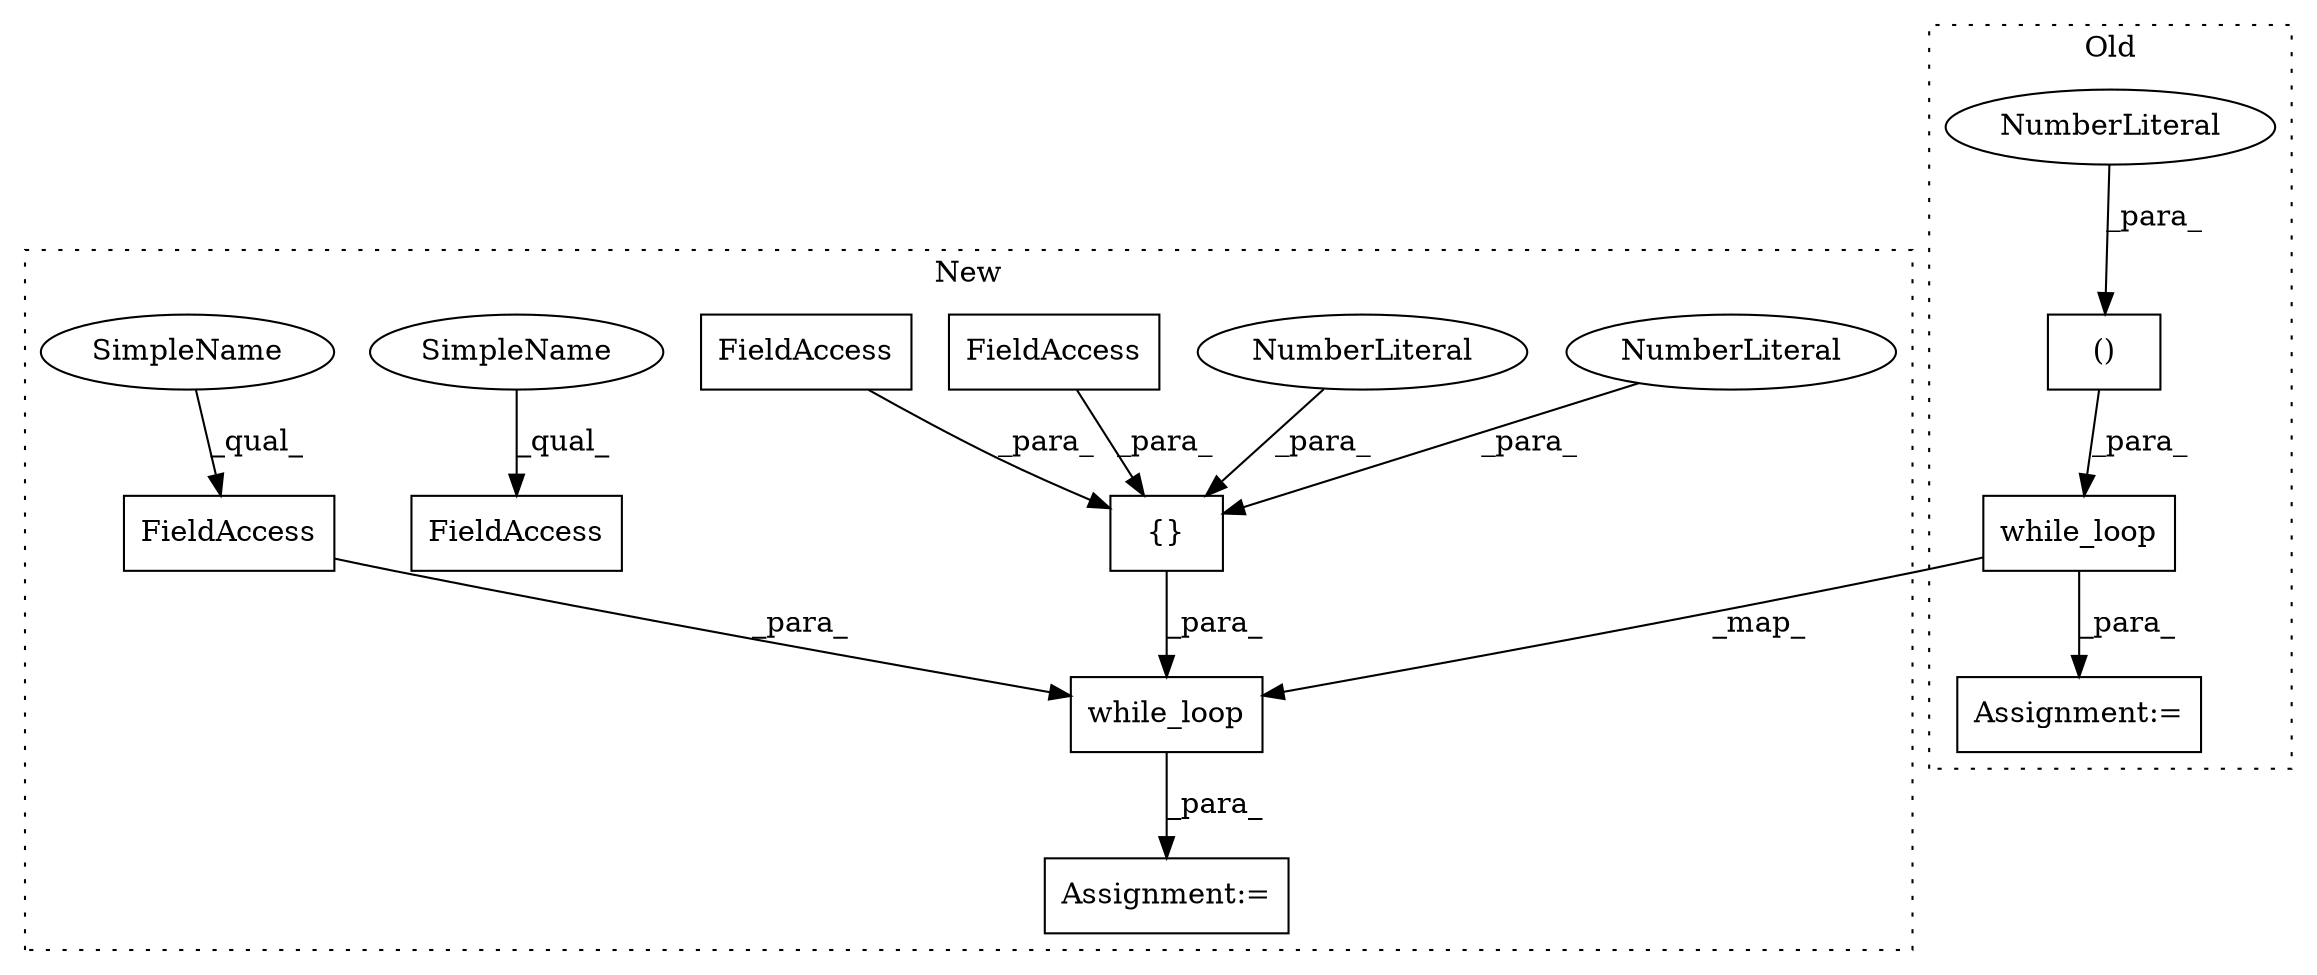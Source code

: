 digraph G {
subgraph cluster0 {
1 [label="while_loop" a="32" s="4592,4688" l="11,2" shape="box"];
3 [label="()" a="106" s="4663" l="25" shape="box"];
4 [label="NumberLiteral" a="34" s="4687" l="1" shape="ellipse"];
12 [label="Assignment:=" a="7" s="4580" l="1" shape="box"];
label = "Old";
style="dotted";
}
subgraph cluster1 {
2 [label="while_loop" a="32" s="5241,5333" l="11,1" shape="box"];
5 [label="{}" a="4" s="5298,5332" l="1,1" shape="box"];
6 [label="NumberLiteral" a="34" s="5329" l="3" shape="ellipse"];
7 [label="NumberLiteral" a="34" s="5299" l="1" shape="ellipse"];
8 [label="FieldAccess" a="22" s="5252" l="9" shape="box"];
9 [label="FieldAccess" a="22" s="3645" l="18" shape="box"];
10 [label="FieldAccess" a="22" s="5301" l="15" shape="box"];
11 [label="FieldAccess" a="22" s="5317" l="11" shape="box"];
13 [label="Assignment:=" a="7" s="5228" l="2" shape="box"];
14 [label="SimpleName" a="42" s="3645" l="4" shape="ellipse"];
15 [label="SimpleName" a="42" s="5252" l="4" shape="ellipse"];
label = "New";
style="dotted";
}
1 -> 12 [label="_para_"];
1 -> 2 [label="_map_"];
2 -> 13 [label="_para_"];
3 -> 1 [label="_para_"];
4 -> 3 [label="_para_"];
5 -> 2 [label="_para_"];
6 -> 5 [label="_para_"];
7 -> 5 [label="_para_"];
8 -> 2 [label="_para_"];
10 -> 5 [label="_para_"];
11 -> 5 [label="_para_"];
14 -> 9 [label="_qual_"];
15 -> 8 [label="_qual_"];
}